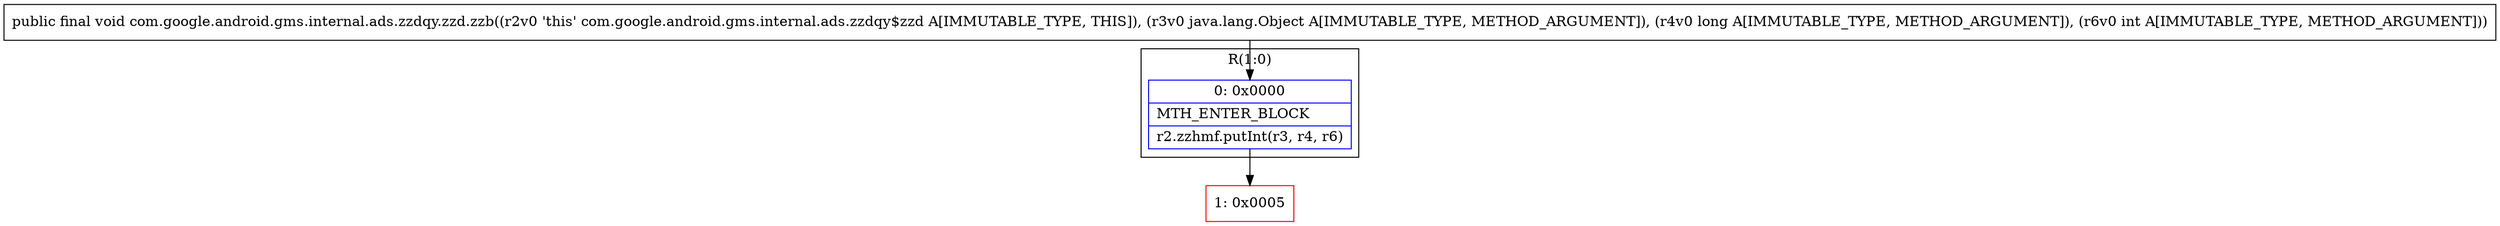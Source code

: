 digraph "CFG forcom.google.android.gms.internal.ads.zzdqy.zzd.zzb(Ljava\/lang\/Object;JI)V" {
subgraph cluster_Region_1889610374 {
label = "R(1:0)";
node [shape=record,color=blue];
Node_0 [shape=record,label="{0\:\ 0x0000|MTH_ENTER_BLOCK\l|r2.zzhmf.putInt(r3, r4, r6)\l}"];
}
Node_1 [shape=record,color=red,label="{1\:\ 0x0005}"];
MethodNode[shape=record,label="{public final void com.google.android.gms.internal.ads.zzdqy.zzd.zzb((r2v0 'this' com.google.android.gms.internal.ads.zzdqy$zzd A[IMMUTABLE_TYPE, THIS]), (r3v0 java.lang.Object A[IMMUTABLE_TYPE, METHOD_ARGUMENT]), (r4v0 long A[IMMUTABLE_TYPE, METHOD_ARGUMENT]), (r6v0 int A[IMMUTABLE_TYPE, METHOD_ARGUMENT])) }"];
MethodNode -> Node_0;
Node_0 -> Node_1;
}

